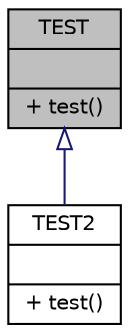 digraph "TEST"
{
 // LATEX_PDF_SIZE
  edge [fontname="Helvetica",fontsize="10",labelfontname="Helvetica",labelfontsize="10"];
  node [fontname="Helvetica",fontsize="10",shape=record];
  Node1 [label="{TEST\n||+ test()\l}",height=0.2,width=0.4,color="black", fillcolor="grey75", style="filled", fontcolor="black",tooltip="TESTクラス  基幹クラスです  test関数を持っています"];
  Node1 -> Node2 [dir="back",color="midnightblue",fontsize="10",style="solid",arrowtail="onormal",fontname="Helvetica"];
  Node2 [label="{TEST2\n||+ test()\l}",height=0.2,width=0.4,color="black", fillcolor="white", style="filled",URL="$classTEST2.html",tooltip="TEST2クラス  派生クラスです  test関数をオーバーライドしています"];
}
